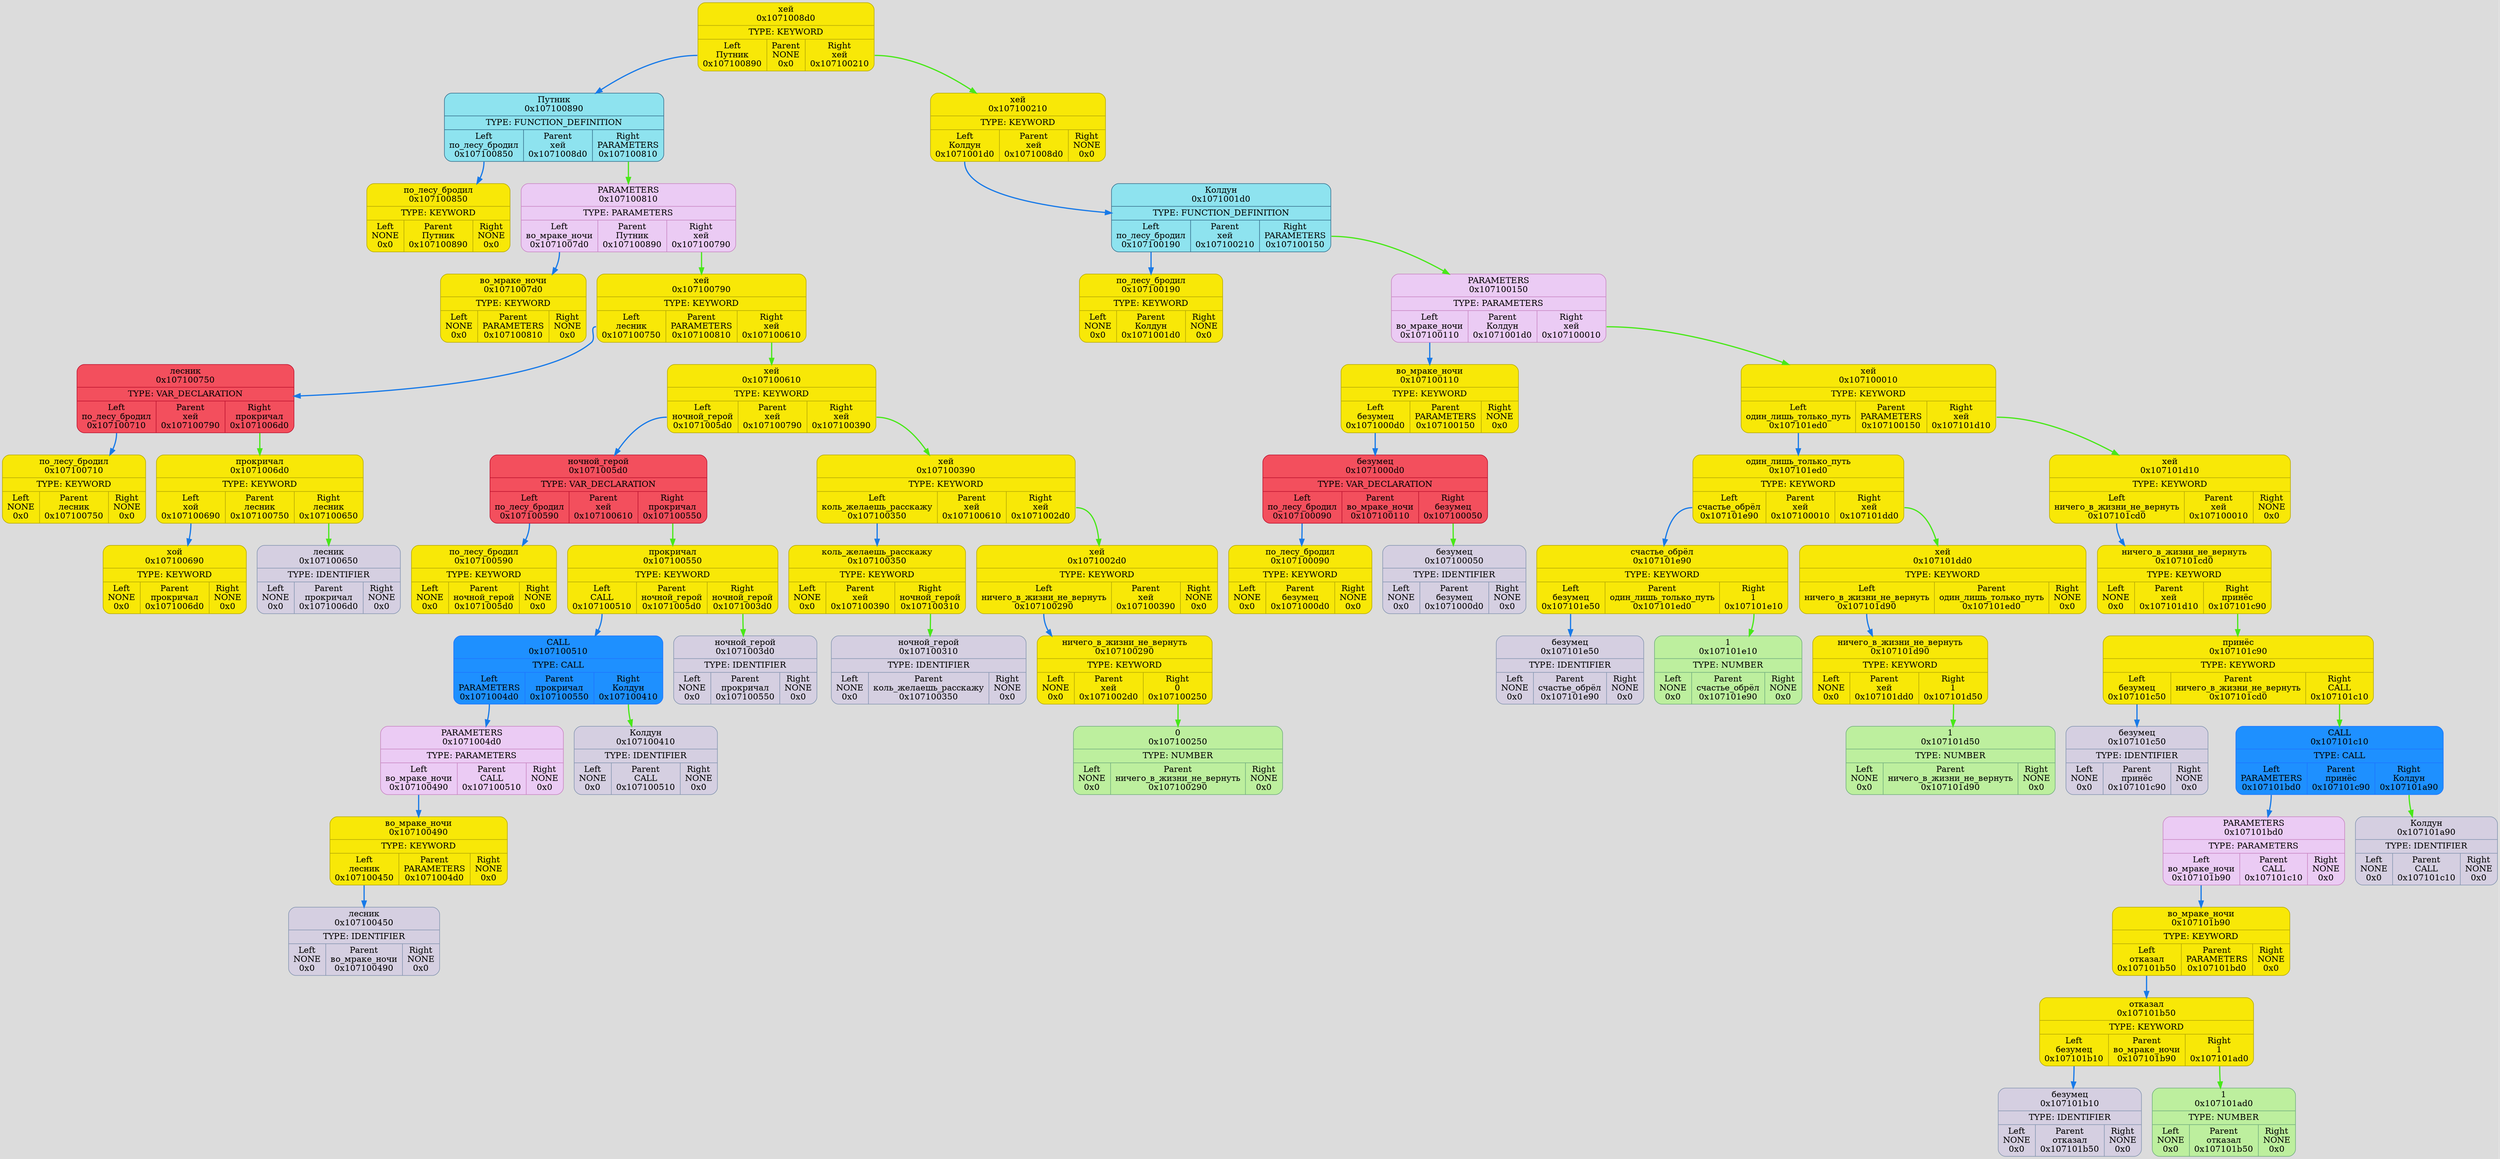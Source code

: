 digraph {
	fontname = "UbuntuMono";
	bgcolor = "#DCDCDC";

	node0x1071008d0 [ shape = Mrecord; style = filled; fillcolor = "#F8E807"; color = "#B6AA05"; fontcolor = "#000000"; label = " { хей\n0x1071008d0 | TYPE: KEYWORD| { <left> Left\nПутник\n0x107100890 | Parent\nNONE\n0x0 | <right> Right\nхей\n0x107100210 } } "; ];
	node0x1071008d0:<left> -> node0x107100890 [ style = "bold"; color = "#187AE8"; label = ""; ];
	node0x107100890 [ shape = Mrecord; style = filled; fillcolor = "#8EE3EF"; color = "#37718E"; fontcolor = "#000000"; label = " { Путник\n0x107100890 | TYPE: FUNCTION_DEFINITION| { <left> Left\nпо_лесу_бродил\n0x107100850 | Parent\nхей\n0x1071008d0 | <right> Right\nPARAMETERS\n0x107100810 } } "; ];
	node0x107100890:<left> -> node0x107100850 [ style = "bold"; color = "#187AE8"; label = ""; ];
	node0x107100850 [ shape = Mrecord; style = filled; fillcolor = "#F8E807"; color = "#B6AA05"; fontcolor = "#000000"; label = " { по_лесу_бродил\n0x107100850 | TYPE: KEYWORD| { <left> Left\nNONE\n0x0 | Parent\nПутник\n0x107100890 | <right> Right\nNONE\n0x0 } } "; ];
	node0x107100810 [ shape = Mrecord; style = filled; fillcolor = "#EBCBF4"; color = "#C986C3"; fontcolor = "#000000"; label = " { PARAMETERS\n0x107100810 | TYPE: PARAMETERS| { <left> Left\nво_мраке_ночи\n0x1071007d0 | Parent\nПутник\n0x107100890 | <right> Right\nхей\n0x107100790 } } "; ];
	node0x107100810:<left> -> node0x1071007d0 [ style = "bold"; color = "#187AE8"; label = ""; ];
	node0x1071007d0 [ shape = Mrecord; style = filled; fillcolor = "#F8E807"; color = "#B6AA05"; fontcolor = "#000000"; label = " { во_мраке_ночи\n0x1071007d0 | TYPE: KEYWORD| { <left> Left\nNONE\n0x0 | Parent\nPARAMETERS\n0x107100810 | <right> Right\nNONE\n0x0 } } "; ];
	node0x107100790 [ shape = Mrecord; style = filled; fillcolor = "#F8E807"; color = "#B6AA05"; fontcolor = "#000000"; label = " { хей\n0x107100790 | TYPE: KEYWORD| { <left> Left\nлесник\n0x107100750 | Parent\nPARAMETERS\n0x107100810 | <right> Right\nхей\n0x107100610 } } "; ];
	node0x107100790:<left> -> node0x107100750 [ style = "bold"; color = "#187AE8"; label = ""; ];
	node0x107100750 [ shape = Mrecord; style = filled; fillcolor = "#F34F5D"; color = "#BD132F"; fontcolor = "#000000"; label = " { лесник\n0x107100750 | TYPE: VAR_DECLARATION| { <left> Left\nпо_лесу_бродил\n0x107100710 | Parent\nхей\n0x107100790 | <right> Right\nпрокричал\n0x1071006d0 } } "; ];
	node0x107100750:<left> -> node0x107100710 [ style = "bold"; color = "#187AE8"; label = ""; ];
	node0x107100710 [ shape = Mrecord; style = filled; fillcolor = "#F8E807"; color = "#B6AA05"; fontcolor = "#000000"; label = " { по_лесу_бродил\n0x107100710 | TYPE: KEYWORD| { <left> Left\nNONE\n0x0 | Parent\nлесник\n0x107100750 | <right> Right\nNONE\n0x0 } } "; ];
	node0x1071006d0 [ shape = Mrecord; style = filled; fillcolor = "#F8E807"; color = "#B6AA05"; fontcolor = "#000000"; label = " { прокричал\n0x1071006d0 | TYPE: KEYWORD| { <left> Left\nхой\n0x107100690 | Parent\nлесник\n0x107100750 | <right> Right\nлесник\n0x107100650 } } "; ];
	node0x1071006d0:<left> -> node0x107100690 [ style = "bold"; color = "#187AE8"; label = ""; ];
	node0x107100690 [ shape = Mrecord; style = filled; fillcolor = "#F8E807"; color = "#B6AA05"; fontcolor = "#000000"; label = " { хой\n0x107100690 | TYPE: KEYWORD| { <left> Left\nNONE\n0x0 | Parent\nпрокричал\n0x1071006d0 | <right> Right\nNONE\n0x0 } } "; ];
	node0x107100650 [ shape = Mrecord; style = filled; fillcolor = "#D5CFE1"; color = "#8797b2"; fontcolor = "#000000"; label = " { лесник\n0x107100650 | TYPE: IDENTIFIER| { <left> Left\nNONE\n0x0 | Parent\nпрокричал\n0x1071006d0 | <right> Right\nNONE\n0x0 } } "; ];
	node0x1071006d0:<right> -> node0x107100650 [ style = "bold"; color = "#48E818"; label = ""; ];
	node0x107100750:<right> -> node0x1071006d0 [ style = "bold"; color = "#48E818"; label = ""; ];
	node0x107100610 [ shape = Mrecord; style = filled; fillcolor = "#F8E807"; color = "#B6AA05"; fontcolor = "#000000"; label = " { хей\n0x107100610 | TYPE: KEYWORD| { <left> Left\nночной_герой\n0x1071005d0 | Parent\nхей\n0x107100790 | <right> Right\nхей\n0x107100390 } } "; ];
	node0x107100610:<left> -> node0x1071005d0 [ style = "bold"; color = "#187AE8"; label = ""; ];
	node0x1071005d0 [ shape = Mrecord; style = filled; fillcolor = "#F34F5D"; color = "#BD132F"; fontcolor = "#000000"; label = " { ночной_герой\n0x1071005d0 | TYPE: VAR_DECLARATION| { <left> Left\nпо_лесу_бродил\n0x107100590 | Parent\nхей\n0x107100610 | <right> Right\nпрокричал\n0x107100550 } } "; ];
	node0x1071005d0:<left> -> node0x107100590 [ style = "bold"; color = "#187AE8"; label = ""; ];
	node0x107100590 [ shape = Mrecord; style = filled; fillcolor = "#F8E807"; color = "#B6AA05"; fontcolor = "#000000"; label = " { по_лесу_бродил\n0x107100590 | TYPE: KEYWORD| { <left> Left\nNONE\n0x0 | Parent\nночной_герой\n0x1071005d0 | <right> Right\nNONE\n0x0 } } "; ];
	node0x107100550 [ shape = Mrecord; style = filled; fillcolor = "#F8E807"; color = "#B6AA05"; fontcolor = "#000000"; label = " { прокричал\n0x107100550 | TYPE: KEYWORD| { <left> Left\nCALL\n0x107100510 | Parent\nночной_герой\n0x1071005d0 | <right> Right\nночной_герой\n0x1071003d0 } } "; ];
	node0x107100550:<left> -> node0x107100510 [ style = "bold"; color = "#187AE8"; label = ""; ];
	node0x107100510 [ shape = Mrecord; style = filled; fillcolor = "#1E90FF"; color = "#1F75FE"; fontcolor = "#000000"; label = " { CALL\n0x107100510 | TYPE: CALL| { <left> Left\nPARAMETERS\n0x1071004d0 | Parent\nпрокричал\n0x107100550 | <right> Right\nКолдун\n0x107100410 } } "; ];
	node0x107100510:<left> -> node0x1071004d0 [ style = "bold"; color = "#187AE8"; label = ""; ];
	node0x1071004d0 [ shape = Mrecord; style = filled; fillcolor = "#EBCBF4"; color = "#C986C3"; fontcolor = "#000000"; label = " { PARAMETERS\n0x1071004d0 | TYPE: PARAMETERS| { <left> Left\nво_мраке_ночи\n0x107100490 | Parent\nCALL\n0x107100510 | <right> Right\nNONE\n0x0 } } "; ];
	node0x1071004d0:<left> -> node0x107100490 [ style = "bold"; color = "#187AE8"; label = ""; ];
	node0x107100490 [ shape = Mrecord; style = filled; fillcolor = "#F8E807"; color = "#B6AA05"; fontcolor = "#000000"; label = " { во_мраке_ночи\n0x107100490 | TYPE: KEYWORD| { <left> Left\nлесник\n0x107100450 | Parent\nPARAMETERS\n0x1071004d0 | <right> Right\nNONE\n0x0 } } "; ];
	node0x107100490:<left> -> node0x107100450 [ style = "bold"; color = "#187AE8"; label = ""; ];
	node0x107100450 [ shape = Mrecord; style = filled; fillcolor = "#D5CFE1"; color = "#8797b2"; fontcolor = "#000000"; label = " { лесник\n0x107100450 | TYPE: IDENTIFIER| { <left> Left\nNONE\n0x0 | Parent\nво_мраке_ночи\n0x107100490 | <right> Right\nNONE\n0x0 } } "; ];
	node0x107100410 [ shape = Mrecord; style = filled; fillcolor = "#D5CFE1"; color = "#8797b2"; fontcolor = "#000000"; label = " { Колдун\n0x107100410 | TYPE: IDENTIFIER| { <left> Left\nNONE\n0x0 | Parent\nCALL\n0x107100510 | <right> Right\nNONE\n0x0 } } "; ];
	node0x107100510:<right> -> node0x107100410 [ style = "bold"; color = "#48E818"; label = ""; ];
	node0x1071003d0 [ shape = Mrecord; style = filled; fillcolor = "#D5CFE1"; color = "#8797b2"; fontcolor = "#000000"; label = " { ночной_герой\n0x1071003d0 | TYPE: IDENTIFIER| { <left> Left\nNONE\n0x0 | Parent\nпрокричал\n0x107100550 | <right> Right\nNONE\n0x0 } } "; ];
	node0x107100550:<right> -> node0x1071003d0 [ style = "bold"; color = "#48E818"; label = ""; ];
	node0x1071005d0:<right> -> node0x107100550 [ style = "bold"; color = "#48E818"; label = ""; ];
	node0x107100390 [ shape = Mrecord; style = filled; fillcolor = "#F8E807"; color = "#B6AA05"; fontcolor = "#000000"; label = " { хей\n0x107100390 | TYPE: KEYWORD| { <left> Left\nколь_желаешь_расскажу\n0x107100350 | Parent\nхей\n0x107100610 | <right> Right\nхей\n0x1071002d0 } } "; ];
	node0x107100390:<left> -> node0x107100350 [ style = "bold"; color = "#187AE8"; label = ""; ];
	node0x107100350 [ shape = Mrecord; style = filled; fillcolor = "#F8E807"; color = "#B6AA05"; fontcolor = "#000000"; label = " { коль_желаешь_расскажу\n0x107100350 | TYPE: KEYWORD| { <left> Left\nNONE\n0x0 | Parent\nхей\n0x107100390 | <right> Right\nночной_герой\n0x107100310 } } "; ];
	node0x107100310 [ shape = Mrecord; style = filled; fillcolor = "#D5CFE1"; color = "#8797b2"; fontcolor = "#000000"; label = " { ночной_герой\n0x107100310 | TYPE: IDENTIFIER| { <left> Left\nNONE\n0x0 | Parent\nколь_желаешь_расскажу\n0x107100350 | <right> Right\nNONE\n0x0 } } "; ];
	node0x107100350:<right> -> node0x107100310 [ style = "bold"; color = "#48E818"; label = ""; ];
	node0x1071002d0 [ shape = Mrecord; style = filled; fillcolor = "#F8E807"; color = "#B6AA05"; fontcolor = "#000000"; label = " { хей\n0x1071002d0 | TYPE: KEYWORD| { <left> Left\nничего_в_жизни_не_вернуть\n0x107100290 | Parent\nхей\n0x107100390 | <right> Right\nNONE\n0x0 } } "; ];
	node0x1071002d0:<left> -> node0x107100290 [ style = "bold"; color = "#187AE8"; label = ""; ];
	node0x107100290 [ shape = Mrecord; style = filled; fillcolor = "#F8E807"; color = "#B6AA05"; fontcolor = "#000000"; label = " { ничего_в_жизни_не_вернуть\n0x107100290 | TYPE: KEYWORD| { <left> Left\nNONE\n0x0 | Parent\nхей\n0x1071002d0 | <right> Right\n0\n0x107100250 } } "; ];
	node0x107100250 [ shape = Mrecord; style = filled; fillcolor = "#BDEF9E"; color = "#74AF80"; fontcolor = "#000000"; label = " { 0\n0x107100250 | TYPE: NUMBER| { <left> Left\nNONE\n0x0 | Parent\nничего_в_жизни_не_вернуть\n0x107100290 | <right> Right\nNONE\n0x0 } } "; ];
	node0x107100290:<right> -> node0x107100250 [ style = "bold"; color = "#48E818"; label = ""; ];
	node0x107100390:<right> -> node0x1071002d0 [ style = "bold"; color = "#48E818"; label = ""; ];
	node0x107100610:<right> -> node0x107100390 [ style = "bold"; color = "#48E818"; label = ""; ];
	node0x107100790:<right> -> node0x107100610 [ style = "bold"; color = "#48E818"; label = ""; ];
	node0x107100810:<right> -> node0x107100790 [ style = "bold"; color = "#48E818"; label = ""; ];
	node0x107100890:<right> -> node0x107100810 [ style = "bold"; color = "#48E818"; label = ""; ];
	node0x107100210 [ shape = Mrecord; style = filled; fillcolor = "#F8E807"; color = "#B6AA05"; fontcolor = "#000000"; label = " { хей\n0x107100210 | TYPE: KEYWORD| { <left> Left\nКолдун\n0x1071001d0 | Parent\nхей\n0x1071008d0 | <right> Right\nNONE\n0x0 } } "; ];
	node0x107100210:<left> -> node0x1071001d0 [ style = "bold"; color = "#187AE8"; label = ""; ];
	node0x1071001d0 [ shape = Mrecord; style = filled; fillcolor = "#8EE3EF"; color = "#37718E"; fontcolor = "#000000"; label = " { Колдун\n0x1071001d0 | TYPE: FUNCTION_DEFINITION| { <left> Left\nпо_лесу_бродил\n0x107100190 | Parent\nхей\n0x107100210 | <right> Right\nPARAMETERS\n0x107100150 } } "; ];
	node0x1071001d0:<left> -> node0x107100190 [ style = "bold"; color = "#187AE8"; label = ""; ];
	node0x107100190 [ shape = Mrecord; style = filled; fillcolor = "#F8E807"; color = "#B6AA05"; fontcolor = "#000000"; label = " { по_лесу_бродил\n0x107100190 | TYPE: KEYWORD| { <left> Left\nNONE\n0x0 | Parent\nКолдун\n0x1071001d0 | <right> Right\nNONE\n0x0 } } "; ];
	node0x107100150 [ shape = Mrecord; style = filled; fillcolor = "#EBCBF4"; color = "#C986C3"; fontcolor = "#000000"; label = " { PARAMETERS\n0x107100150 | TYPE: PARAMETERS| { <left> Left\nво_мраке_ночи\n0x107100110 | Parent\nКолдун\n0x1071001d0 | <right> Right\nхей\n0x107100010 } } "; ];
	node0x107100150:<left> -> node0x107100110 [ style = "bold"; color = "#187AE8"; label = ""; ];
	node0x107100110 [ shape = Mrecord; style = filled; fillcolor = "#F8E807"; color = "#B6AA05"; fontcolor = "#000000"; label = " { во_мраке_ночи\n0x107100110 | TYPE: KEYWORD| { <left> Left\nбезумец\n0x1071000d0 | Parent\nPARAMETERS\n0x107100150 | <right> Right\nNONE\n0x0 } } "; ];
	node0x107100110:<left> -> node0x1071000d0 [ style = "bold"; color = "#187AE8"; label = ""; ];
	node0x1071000d0 [ shape = Mrecord; style = filled; fillcolor = "#F34F5D"; color = "#BD132F"; fontcolor = "#000000"; label = " { безумец\n0x1071000d0 | TYPE: VAR_DECLARATION| { <left> Left\nпо_лесу_бродил\n0x107100090 | Parent\nво_мраке_ночи\n0x107100110 | <right> Right\nбезумец\n0x107100050 } } "; ];
	node0x1071000d0:<left> -> node0x107100090 [ style = "bold"; color = "#187AE8"; label = ""; ];
	node0x107100090 [ shape = Mrecord; style = filled; fillcolor = "#F8E807"; color = "#B6AA05"; fontcolor = "#000000"; label = " { по_лесу_бродил\n0x107100090 | TYPE: KEYWORD| { <left> Left\nNONE\n0x0 | Parent\nбезумец\n0x1071000d0 | <right> Right\nNONE\n0x0 } } "; ];
	node0x107100050 [ shape = Mrecord; style = filled; fillcolor = "#D5CFE1"; color = "#8797b2"; fontcolor = "#000000"; label = " { безумец\n0x107100050 | TYPE: IDENTIFIER| { <left> Left\nNONE\n0x0 | Parent\nбезумец\n0x1071000d0 | <right> Right\nNONE\n0x0 } } "; ];
	node0x1071000d0:<right> -> node0x107100050 [ style = "bold"; color = "#48E818"; label = ""; ];
	node0x107100010 [ shape = Mrecord; style = filled; fillcolor = "#F8E807"; color = "#B6AA05"; fontcolor = "#000000"; label = " { хей\n0x107100010 | TYPE: KEYWORD| { <left> Left\nодин_лишь_только_путь\n0x107101ed0 | Parent\nPARAMETERS\n0x107100150 | <right> Right\nхей\n0x107101d10 } } "; ];
	node0x107100010:<left> -> node0x107101ed0 [ style = "bold"; color = "#187AE8"; label = ""; ];
	node0x107101ed0 [ shape = Mrecord; style = filled; fillcolor = "#F8E807"; color = "#B6AA05"; fontcolor = "#000000"; label = " { один_лишь_только_путь\n0x107101ed0 | TYPE: KEYWORD| { <left> Left\nсчастье_обрёл\n0x107101e90 | Parent\nхей\n0x107100010 | <right> Right\nхей\n0x107101dd0 } } "; ];
	node0x107101ed0:<left> -> node0x107101e90 [ style = "bold"; color = "#187AE8"; label = ""; ];
	node0x107101e90 [ shape = Mrecord; style = filled; fillcolor = "#F8E807"; color = "#B6AA05"; fontcolor = "#000000"; label = " { счастье_обрёл\n0x107101e90 | TYPE: KEYWORD| { <left> Left\nбезумец\n0x107101e50 | Parent\nодин_лишь_только_путь\n0x107101ed0 | <right> Right\n1\n0x107101e10 } } "; ];
	node0x107101e90:<left> -> node0x107101e50 [ style = "bold"; color = "#187AE8"; label = ""; ];
	node0x107101e50 [ shape = Mrecord; style = filled; fillcolor = "#D5CFE1"; color = "#8797b2"; fontcolor = "#000000"; label = " { безумец\n0x107101e50 | TYPE: IDENTIFIER| { <left> Left\nNONE\n0x0 | Parent\nсчастье_обрёл\n0x107101e90 | <right> Right\nNONE\n0x0 } } "; ];
	node0x107101e10 [ shape = Mrecord; style = filled; fillcolor = "#BDEF9E"; color = "#74AF80"; fontcolor = "#000000"; label = " { 1\n0x107101e10 | TYPE: NUMBER| { <left> Left\nNONE\n0x0 | Parent\nсчастье_обрёл\n0x107101e90 | <right> Right\nNONE\n0x0 } } "; ];
	node0x107101e90:<right> -> node0x107101e10 [ style = "bold"; color = "#48E818"; label = ""; ];
	node0x107101dd0 [ shape = Mrecord; style = filled; fillcolor = "#F8E807"; color = "#B6AA05"; fontcolor = "#000000"; label = " { хей\n0x107101dd0 | TYPE: KEYWORD| { <left> Left\nничего_в_жизни_не_вернуть\n0x107101d90 | Parent\nодин_лишь_только_путь\n0x107101ed0 | <right> Right\nNONE\n0x0 } } "; ];
	node0x107101dd0:<left> -> node0x107101d90 [ style = "bold"; color = "#187AE8"; label = ""; ];
	node0x107101d90 [ shape = Mrecord; style = filled; fillcolor = "#F8E807"; color = "#B6AA05"; fontcolor = "#000000"; label = " { ничего_в_жизни_не_вернуть\n0x107101d90 | TYPE: KEYWORD| { <left> Left\nNONE\n0x0 | Parent\nхей\n0x107101dd0 | <right> Right\n1\n0x107101d50 } } "; ];
	node0x107101d50 [ shape = Mrecord; style = filled; fillcolor = "#BDEF9E"; color = "#74AF80"; fontcolor = "#000000"; label = " { 1\n0x107101d50 | TYPE: NUMBER| { <left> Left\nNONE\n0x0 | Parent\nничего_в_жизни_не_вернуть\n0x107101d90 | <right> Right\nNONE\n0x0 } } "; ];
	node0x107101d90:<right> -> node0x107101d50 [ style = "bold"; color = "#48E818"; label = ""; ];
	node0x107101ed0:<right> -> node0x107101dd0 [ style = "bold"; color = "#48E818"; label = ""; ];
	node0x107101d10 [ shape = Mrecord; style = filled; fillcolor = "#F8E807"; color = "#B6AA05"; fontcolor = "#000000"; label = " { хей\n0x107101d10 | TYPE: KEYWORD| { <left> Left\nничего_в_жизни_не_вернуть\n0x107101cd0 | Parent\nхей\n0x107100010 | <right> Right\nNONE\n0x0 } } "; ];
	node0x107101d10:<left> -> node0x107101cd0 [ style = "bold"; color = "#187AE8"; label = ""; ];
	node0x107101cd0 [ shape = Mrecord; style = filled; fillcolor = "#F8E807"; color = "#B6AA05"; fontcolor = "#000000"; label = " { ничего_в_жизни_не_вернуть\n0x107101cd0 | TYPE: KEYWORD| { <left> Left\nNONE\n0x0 | Parent\nхей\n0x107101d10 | <right> Right\nпринёс\n0x107101c90 } } "; ];
	node0x107101c90 [ shape = Mrecord; style = filled; fillcolor = "#F8E807"; color = "#B6AA05"; fontcolor = "#000000"; label = " { принёс\n0x107101c90 | TYPE: KEYWORD| { <left> Left\nбезумец\n0x107101c50 | Parent\nничего_в_жизни_не_вернуть\n0x107101cd0 | <right> Right\nCALL\n0x107101c10 } } "; ];
	node0x107101c90:<left> -> node0x107101c50 [ style = "bold"; color = "#187AE8"; label = ""; ];
	node0x107101c50 [ shape = Mrecord; style = filled; fillcolor = "#D5CFE1"; color = "#8797b2"; fontcolor = "#000000"; label = " { безумец\n0x107101c50 | TYPE: IDENTIFIER| { <left> Left\nNONE\n0x0 | Parent\nпринёс\n0x107101c90 | <right> Right\nNONE\n0x0 } } "; ];
	node0x107101c10 [ shape = Mrecord; style = filled; fillcolor = "#1E90FF"; color = "#1F75FE"; fontcolor = "#000000"; label = " { CALL\n0x107101c10 | TYPE: CALL| { <left> Left\nPARAMETERS\n0x107101bd0 | Parent\nпринёс\n0x107101c90 | <right> Right\nКолдун\n0x107101a90 } } "; ];
	node0x107101c10:<left> -> node0x107101bd0 [ style = "bold"; color = "#187AE8"; label = ""; ];
	node0x107101bd0 [ shape = Mrecord; style = filled; fillcolor = "#EBCBF4"; color = "#C986C3"; fontcolor = "#000000"; label = " { PARAMETERS\n0x107101bd0 | TYPE: PARAMETERS| { <left> Left\nво_мраке_ночи\n0x107101b90 | Parent\nCALL\n0x107101c10 | <right> Right\nNONE\n0x0 } } "; ];
	node0x107101bd0:<left> -> node0x107101b90 [ style = "bold"; color = "#187AE8"; label = ""; ];
	node0x107101b90 [ shape = Mrecord; style = filled; fillcolor = "#F8E807"; color = "#B6AA05"; fontcolor = "#000000"; label = " { во_мраке_ночи\n0x107101b90 | TYPE: KEYWORD| { <left> Left\nотказал\n0x107101b50 | Parent\nPARAMETERS\n0x107101bd0 | <right> Right\nNONE\n0x0 } } "; ];
	node0x107101b90:<left> -> node0x107101b50 [ style = "bold"; color = "#187AE8"; label = ""; ];
	node0x107101b50 [ shape = Mrecord; style = filled; fillcolor = "#F8E807"; color = "#B6AA05"; fontcolor = "#000000"; label = " { отказал\n0x107101b50 | TYPE: KEYWORD| { <left> Left\nбезумец\n0x107101b10 | Parent\nво_мраке_ночи\n0x107101b90 | <right> Right\n1\n0x107101ad0 } } "; ];
	node0x107101b50:<left> -> node0x107101b10 [ style = "bold"; color = "#187AE8"; label = ""; ];
	node0x107101b10 [ shape = Mrecord; style = filled; fillcolor = "#D5CFE1"; color = "#8797b2"; fontcolor = "#000000"; label = " { безумец\n0x107101b10 | TYPE: IDENTIFIER| { <left> Left\nNONE\n0x0 | Parent\nотказал\n0x107101b50 | <right> Right\nNONE\n0x0 } } "; ];
	node0x107101ad0 [ shape = Mrecord; style = filled; fillcolor = "#BDEF9E"; color = "#74AF80"; fontcolor = "#000000"; label = " { 1\n0x107101ad0 | TYPE: NUMBER| { <left> Left\nNONE\n0x0 | Parent\nотказал\n0x107101b50 | <right> Right\nNONE\n0x0 } } "; ];
	node0x107101b50:<right> -> node0x107101ad0 [ style = "bold"; color = "#48E818"; label = ""; ];
	node0x107101a90 [ shape = Mrecord; style = filled; fillcolor = "#D5CFE1"; color = "#8797b2"; fontcolor = "#000000"; label = " { Колдун\n0x107101a90 | TYPE: IDENTIFIER| { <left> Left\nNONE\n0x0 | Parent\nCALL\n0x107101c10 | <right> Right\nNONE\n0x0 } } "; ];
	node0x107101c10:<right> -> node0x107101a90 [ style = "bold"; color = "#48E818"; label = ""; ];
	node0x107101c90:<right> -> node0x107101c10 [ style = "bold"; color = "#48E818"; label = ""; ];
	node0x107101cd0:<right> -> node0x107101c90 [ style = "bold"; color = "#48E818"; label = ""; ];
	node0x107100010:<right> -> node0x107101d10 [ style = "bold"; color = "#48E818"; label = ""; ];
	node0x107100150:<right> -> node0x107100010 [ style = "bold"; color = "#48E818"; label = ""; ];
	node0x1071001d0:<right> -> node0x107100150 [ style = "bold"; color = "#48E818"; label = ""; ];
	node0x1071008d0:<right> -> node0x107100210 [ style = "bold"; color = "#48E818"; label = ""; ];
}
